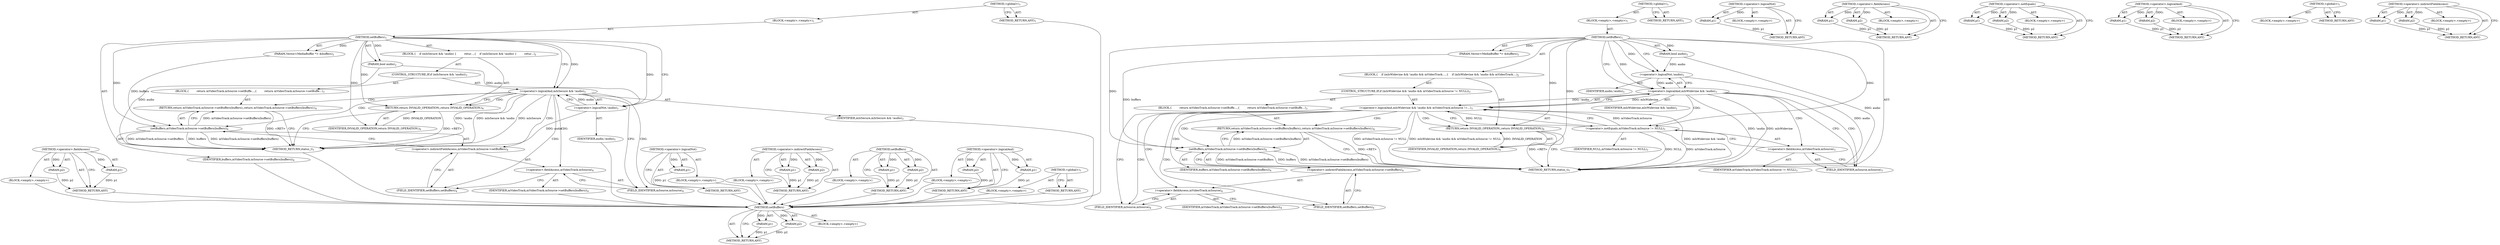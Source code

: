digraph "&lt;operator&gt;.indirectFieldAccess" {
vulnerable_68 [label=<(METHOD,&lt;operator&gt;.fieldAccess)>];
vulnerable_69 [label=<(PARAM,p1)>];
vulnerable_70 [label=<(PARAM,p2)>];
vulnerable_71 [label=<(BLOCK,&lt;empty&gt;,&lt;empty&gt;)>];
vulnerable_72 [label=<(METHOD_RETURN,ANY)>];
vulnerable_6 [label=<(METHOD,&lt;global&gt;)<SUB>1</SUB>>];
vulnerable_7 [label=<(BLOCK,&lt;empty&gt;,&lt;empty&gt;)<SUB>1</SUB>>];
vulnerable_8 [label=<(METHOD,setBuffers)<SUB>1</SUB>>];
vulnerable_9 [label=<(PARAM,bool audio)<SUB>2</SUB>>];
vulnerable_10 [label=<(PARAM,Vector&lt;MediaBuffer *&gt; &amp;buffers)<SUB>2</SUB>>];
vulnerable_11 [label=<(BLOCK,{
    if (mIsSecure &amp;&amp; !audio) {
         retur...,{
    if (mIsSecure &amp;&amp; !audio) {
         retur...)<SUB>2</SUB>>];
vulnerable_12 [label=<(CONTROL_STRUCTURE,IF,if (mIsSecure &amp;&amp; !audio))<SUB>3</SUB>>];
vulnerable_13 [label=<(&lt;operator&gt;.logicalAnd,mIsSecure &amp;&amp; !audio)<SUB>3</SUB>>];
vulnerable_14 [label=<(IDENTIFIER,mIsSecure,mIsSecure &amp;&amp; !audio)<SUB>3</SUB>>];
vulnerable_15 [label=<(&lt;operator&gt;.logicalNot,!audio)<SUB>3</SUB>>];
vulnerable_16 [label=<(IDENTIFIER,audio,!audio)<SUB>3</SUB>>];
vulnerable_17 [label=<(BLOCK,{
         return mVideoTrack.mSource-&gt;setBuffe...,{
         return mVideoTrack.mSource-&gt;setBuffe...)<SUB>3</SUB>>];
vulnerable_18 [label=<(RETURN,return mVideoTrack.mSource-&gt;setBuffers(buffers);,return mVideoTrack.mSource-&gt;setBuffers(buffers);)<SUB>4</SUB>>];
vulnerable_19 [label=<(setBuffers,mVideoTrack.mSource-&gt;setBuffers(buffers))<SUB>4</SUB>>];
vulnerable_20 [label=<(&lt;operator&gt;.indirectFieldAccess,mVideoTrack.mSource-&gt;setBuffers)<SUB>4</SUB>>];
vulnerable_21 [label=<(&lt;operator&gt;.fieldAccess,mVideoTrack.mSource)<SUB>4</SUB>>];
vulnerable_22 [label=<(IDENTIFIER,mVideoTrack,mVideoTrack.mSource-&gt;setBuffers(buffers))<SUB>4</SUB>>];
vulnerable_23 [label=<(FIELD_IDENTIFIER,mSource,mSource)<SUB>4</SUB>>];
vulnerable_24 [label=<(FIELD_IDENTIFIER,setBuffers,setBuffers)<SUB>4</SUB>>];
vulnerable_25 [label=<(IDENTIFIER,buffers,mVideoTrack.mSource-&gt;setBuffers(buffers))<SUB>4</SUB>>];
vulnerable_26 [label=<(RETURN,return INVALID_OPERATION;,return INVALID_OPERATION;)<SUB>6</SUB>>];
vulnerable_27 [label=<(IDENTIFIER,INVALID_OPERATION,return INVALID_OPERATION;)<SUB>6</SUB>>];
vulnerable_28 [label=<(METHOD_RETURN,status_t)<SUB>1</SUB>>];
vulnerable_30 [label=<(METHOD_RETURN,ANY)<SUB>1</SUB>>];
vulnerable_54 [label=<(METHOD,&lt;operator&gt;.logicalNot)>];
vulnerable_55 [label=<(PARAM,p1)>];
vulnerable_56 [label=<(BLOCK,&lt;empty&gt;,&lt;empty&gt;)>];
vulnerable_57 [label=<(METHOD_RETURN,ANY)>];
vulnerable_63 [label=<(METHOD,&lt;operator&gt;.indirectFieldAccess)>];
vulnerable_64 [label=<(PARAM,p1)>];
vulnerable_65 [label=<(PARAM,p2)>];
vulnerable_66 [label=<(BLOCK,&lt;empty&gt;,&lt;empty&gt;)>];
vulnerable_67 [label=<(METHOD_RETURN,ANY)>];
vulnerable_58 [label=<(METHOD,setBuffers)>];
vulnerable_59 [label=<(PARAM,p1)>];
vulnerable_60 [label=<(PARAM,p2)>];
vulnerable_61 [label=<(BLOCK,&lt;empty&gt;,&lt;empty&gt;)>];
vulnerable_62 [label=<(METHOD_RETURN,ANY)>];
vulnerable_49 [label=<(METHOD,&lt;operator&gt;.logicalAnd)>];
vulnerable_50 [label=<(PARAM,p1)>];
vulnerable_51 [label=<(PARAM,p2)>];
vulnerable_52 [label=<(BLOCK,&lt;empty&gt;,&lt;empty&gt;)>];
vulnerable_53 [label=<(METHOD_RETURN,ANY)>];
vulnerable_43 [label=<(METHOD,&lt;global&gt;)<SUB>1</SUB>>];
vulnerable_44 [label=<(BLOCK,&lt;empty&gt;,&lt;empty&gt;)>];
vulnerable_45 [label=<(METHOD_RETURN,ANY)>];
fixed_74 [label=<(METHOD,setBuffers)>];
fixed_75 [label=<(PARAM,p1)>];
fixed_76 [label=<(PARAM,p2)>];
fixed_77 [label=<(BLOCK,&lt;empty&gt;,&lt;empty&gt;)>];
fixed_78 [label=<(METHOD_RETURN,ANY)>];
fixed_6 [label=<(METHOD,&lt;global&gt;)<SUB>1</SUB>>];
fixed_7 [label=<(BLOCK,&lt;empty&gt;,&lt;empty&gt;)<SUB>1</SUB>>];
fixed_8 [label=<(METHOD,setBuffers)<SUB>1</SUB>>];
fixed_9 [label=<(PARAM,bool audio)<SUB>2</SUB>>];
fixed_10 [label=<(PARAM,Vector&lt;MediaBuffer *&gt; &amp;buffers)<SUB>2</SUB>>];
fixed_11 [label=<(BLOCK,{
    if (mIsWidevine &amp;&amp; !audio &amp;&amp; mVideoTrack....,{
    if (mIsWidevine &amp;&amp; !audio &amp;&amp; mVideoTrack....)<SUB>2</SUB>>];
fixed_12 [label=<(CONTROL_STRUCTURE,IF,if (mIsWidevine &amp;&amp; !audio &amp;&amp; mVideoTrack.mSource != NULL))<SUB>3</SUB>>];
fixed_13 [label=<(&lt;operator&gt;.logicalAnd,mIsWidevine &amp;&amp; !audio &amp;&amp; mVideoTrack.mSource !=...)<SUB>3</SUB>>];
fixed_14 [label=<(&lt;operator&gt;.logicalAnd,mIsWidevine &amp;&amp; !audio)<SUB>3</SUB>>];
fixed_15 [label=<(IDENTIFIER,mIsWidevine,mIsWidevine &amp;&amp; !audio)<SUB>3</SUB>>];
fixed_16 [label=<(&lt;operator&gt;.logicalNot,!audio)<SUB>3</SUB>>];
fixed_17 [label=<(IDENTIFIER,audio,!audio)<SUB>3</SUB>>];
fixed_18 [label=<(&lt;operator&gt;.notEquals,mVideoTrack.mSource != NULL)<SUB>3</SUB>>];
fixed_19 [label=<(&lt;operator&gt;.fieldAccess,mVideoTrack.mSource)<SUB>3</SUB>>];
fixed_20 [label=<(IDENTIFIER,mVideoTrack,mVideoTrack.mSource != NULL)<SUB>3</SUB>>];
fixed_21 [label=<(FIELD_IDENTIFIER,mSource,mSource)<SUB>3</SUB>>];
fixed_22 [label=<(IDENTIFIER,NULL,mVideoTrack.mSource != NULL)<SUB>3</SUB>>];
fixed_23 [label=<(BLOCK,{
         return mVideoTrack.mSource-&gt;setBuffe...,{
         return mVideoTrack.mSource-&gt;setBuffe...)<SUB>3</SUB>>];
fixed_24 [label=<(RETURN,return mVideoTrack.mSource-&gt;setBuffers(buffers);,return mVideoTrack.mSource-&gt;setBuffers(buffers);)<SUB>4</SUB>>];
fixed_25 [label=<(setBuffers,mVideoTrack.mSource-&gt;setBuffers(buffers))<SUB>4</SUB>>];
fixed_26 [label=<(&lt;operator&gt;.indirectFieldAccess,mVideoTrack.mSource-&gt;setBuffers)<SUB>4</SUB>>];
fixed_27 [label=<(&lt;operator&gt;.fieldAccess,mVideoTrack.mSource)<SUB>4</SUB>>];
fixed_28 [label=<(IDENTIFIER,mVideoTrack,mVideoTrack.mSource-&gt;setBuffers(buffers))<SUB>4</SUB>>];
fixed_29 [label=<(FIELD_IDENTIFIER,mSource,mSource)<SUB>4</SUB>>];
fixed_30 [label=<(FIELD_IDENTIFIER,setBuffers,setBuffers)<SUB>4</SUB>>];
fixed_31 [label=<(IDENTIFIER,buffers,mVideoTrack.mSource-&gt;setBuffers(buffers))<SUB>4</SUB>>];
fixed_32 [label=<(RETURN,return INVALID_OPERATION;,return INVALID_OPERATION;)<SUB>6</SUB>>];
fixed_33 [label=<(IDENTIFIER,INVALID_OPERATION,return INVALID_OPERATION;)<SUB>6</SUB>>];
fixed_34 [label=<(METHOD_RETURN,status_t)<SUB>1</SUB>>];
fixed_36 [label=<(METHOD_RETURN,ANY)<SUB>1</SUB>>];
fixed_60 [label=<(METHOD,&lt;operator&gt;.logicalNot)>];
fixed_61 [label=<(PARAM,p1)>];
fixed_62 [label=<(BLOCK,&lt;empty&gt;,&lt;empty&gt;)>];
fixed_63 [label=<(METHOD_RETURN,ANY)>];
fixed_69 [label=<(METHOD,&lt;operator&gt;.fieldAccess)>];
fixed_70 [label=<(PARAM,p1)>];
fixed_71 [label=<(PARAM,p2)>];
fixed_72 [label=<(BLOCK,&lt;empty&gt;,&lt;empty&gt;)>];
fixed_73 [label=<(METHOD_RETURN,ANY)>];
fixed_64 [label=<(METHOD,&lt;operator&gt;.notEquals)>];
fixed_65 [label=<(PARAM,p1)>];
fixed_66 [label=<(PARAM,p2)>];
fixed_67 [label=<(BLOCK,&lt;empty&gt;,&lt;empty&gt;)>];
fixed_68 [label=<(METHOD_RETURN,ANY)>];
fixed_55 [label=<(METHOD,&lt;operator&gt;.logicalAnd)>];
fixed_56 [label=<(PARAM,p1)>];
fixed_57 [label=<(PARAM,p2)>];
fixed_58 [label=<(BLOCK,&lt;empty&gt;,&lt;empty&gt;)>];
fixed_59 [label=<(METHOD_RETURN,ANY)>];
fixed_49 [label=<(METHOD,&lt;global&gt;)<SUB>1</SUB>>];
fixed_50 [label=<(BLOCK,&lt;empty&gt;,&lt;empty&gt;)>];
fixed_51 [label=<(METHOD_RETURN,ANY)>];
fixed_79 [label=<(METHOD,&lt;operator&gt;.indirectFieldAccess)>];
fixed_80 [label=<(PARAM,p1)>];
fixed_81 [label=<(PARAM,p2)>];
fixed_82 [label=<(BLOCK,&lt;empty&gt;,&lt;empty&gt;)>];
fixed_83 [label=<(METHOD_RETURN,ANY)>];
vulnerable_68 -> vulnerable_69  [key=0, label="AST: "];
vulnerable_68 -> vulnerable_69  [key=1, label="DDG: "];
vulnerable_68 -> vulnerable_71  [key=0, label="AST: "];
vulnerable_68 -> vulnerable_70  [key=0, label="AST: "];
vulnerable_68 -> vulnerable_70  [key=1, label="DDG: "];
vulnerable_68 -> vulnerable_72  [key=0, label="AST: "];
vulnerable_68 -> vulnerable_72  [key=1, label="CFG: "];
vulnerable_69 -> vulnerable_72  [key=0, label="DDG: p1"];
vulnerable_70 -> vulnerable_72  [key=0, label="DDG: p2"];
vulnerable_71 -> fixed_74  [key=0];
vulnerable_72 -> fixed_74  [key=0];
vulnerable_6 -> vulnerable_7  [key=0, label="AST: "];
vulnerable_6 -> vulnerable_30  [key=0, label="AST: "];
vulnerable_6 -> vulnerable_30  [key=1, label="CFG: "];
vulnerable_7 -> vulnerable_8  [key=0, label="AST: "];
vulnerable_8 -> vulnerable_9  [key=0, label="AST: "];
vulnerable_8 -> vulnerable_9  [key=1, label="DDG: "];
vulnerable_8 -> vulnerable_10  [key=0, label="AST: "];
vulnerable_8 -> vulnerable_10  [key=1, label="DDG: "];
vulnerable_8 -> vulnerable_11  [key=0, label="AST: "];
vulnerable_8 -> vulnerable_28  [key=0, label="AST: "];
vulnerable_8 -> vulnerable_13  [key=0, label="CFG: "];
vulnerable_8 -> vulnerable_13  [key=1, label="DDG: "];
vulnerable_8 -> vulnerable_15  [key=0, label="CFG: "];
vulnerable_8 -> vulnerable_15  [key=1, label="DDG: "];
vulnerable_8 -> vulnerable_26  [key=0, label="DDG: "];
vulnerable_8 -> vulnerable_27  [key=0, label="DDG: "];
vulnerable_8 -> vulnerable_19  [key=0, label="DDG: "];
vulnerable_9 -> vulnerable_28  [key=0, label="DDG: audio"];
vulnerable_9 -> vulnerable_15  [key=0, label="DDG: audio"];
vulnerable_10 -> vulnerable_19  [key=0, label="DDG: buffers"];
vulnerable_11 -> vulnerable_12  [key=0, label="AST: "];
vulnerable_11 -> vulnerable_26  [key=0, label="AST: "];
vulnerable_12 -> vulnerable_13  [key=0, label="AST: "];
vulnerable_12 -> vulnerable_17  [key=0, label="AST: "];
vulnerable_13 -> vulnerable_14  [key=0, label="AST: "];
vulnerable_13 -> vulnerable_15  [key=0, label="AST: "];
vulnerable_13 -> vulnerable_23  [key=0, label="CFG: "];
vulnerable_13 -> vulnerable_23  [key=1, label="CDG: "];
vulnerable_13 -> vulnerable_26  [key=0, label="CFG: "];
vulnerable_13 -> vulnerable_26  [key=1, label="CDG: "];
vulnerable_13 -> vulnerable_28  [key=0, label="DDG: !audio"];
vulnerable_13 -> vulnerable_28  [key=1, label="DDG: mIsSecure &amp;&amp; !audio"];
vulnerable_13 -> vulnerable_28  [key=2, label="DDG: mIsSecure"];
vulnerable_13 -> vulnerable_24  [key=0, label="CDG: "];
vulnerable_13 -> vulnerable_21  [key=0, label="CDG: "];
vulnerable_13 -> vulnerable_18  [key=0, label="CDG: "];
vulnerable_13 -> vulnerable_19  [key=0, label="CDG: "];
vulnerable_13 -> vulnerable_20  [key=0, label="CDG: "];
vulnerable_14 -> fixed_74  [key=0];
vulnerable_15 -> vulnerable_16  [key=0, label="AST: "];
vulnerable_15 -> vulnerable_13  [key=0, label="CFG: "];
vulnerable_15 -> vulnerable_13  [key=1, label="DDG: audio"];
vulnerable_15 -> vulnerable_28  [key=0, label="DDG: audio"];
vulnerable_16 -> fixed_74  [key=0];
vulnerable_17 -> vulnerable_18  [key=0, label="AST: "];
vulnerable_18 -> vulnerable_19  [key=0, label="AST: "];
vulnerable_18 -> vulnerable_28  [key=0, label="CFG: "];
vulnerable_18 -> vulnerable_28  [key=1, label="DDG: &lt;RET&gt;"];
vulnerable_19 -> vulnerable_20  [key=0, label="AST: "];
vulnerable_19 -> vulnerable_25  [key=0, label="AST: "];
vulnerable_19 -> vulnerable_18  [key=0, label="CFG: "];
vulnerable_19 -> vulnerable_18  [key=1, label="DDG: mVideoTrack.mSource-&gt;setBuffers(buffers)"];
vulnerable_19 -> vulnerable_28  [key=0, label="DDG: mVideoTrack.mSource-&gt;setBuffers"];
vulnerable_19 -> vulnerable_28  [key=1, label="DDG: buffers"];
vulnerable_19 -> vulnerable_28  [key=2, label="DDG: mVideoTrack.mSource-&gt;setBuffers(buffers)"];
vulnerable_20 -> vulnerable_21  [key=0, label="AST: "];
vulnerable_20 -> vulnerable_24  [key=0, label="AST: "];
vulnerable_20 -> vulnerable_19  [key=0, label="CFG: "];
vulnerable_21 -> vulnerable_22  [key=0, label="AST: "];
vulnerable_21 -> vulnerable_23  [key=0, label="AST: "];
vulnerable_21 -> vulnerable_24  [key=0, label="CFG: "];
vulnerable_22 -> fixed_74  [key=0];
vulnerable_23 -> vulnerable_21  [key=0, label="CFG: "];
vulnerable_24 -> vulnerable_20  [key=0, label="CFG: "];
vulnerable_25 -> fixed_74  [key=0];
vulnerable_26 -> vulnerable_27  [key=0, label="AST: "];
vulnerable_26 -> vulnerable_28  [key=0, label="CFG: "];
vulnerable_26 -> vulnerable_28  [key=1, label="DDG: &lt;RET&gt;"];
vulnerable_27 -> vulnerable_26  [key=0, label="DDG: INVALID_OPERATION"];
vulnerable_28 -> fixed_74  [key=0];
vulnerable_30 -> fixed_74  [key=0];
vulnerable_54 -> vulnerable_55  [key=0, label="AST: "];
vulnerable_54 -> vulnerable_55  [key=1, label="DDG: "];
vulnerable_54 -> vulnerable_56  [key=0, label="AST: "];
vulnerable_54 -> vulnerable_57  [key=0, label="AST: "];
vulnerable_54 -> vulnerable_57  [key=1, label="CFG: "];
vulnerable_55 -> vulnerable_57  [key=0, label="DDG: p1"];
vulnerable_56 -> fixed_74  [key=0];
vulnerable_57 -> fixed_74  [key=0];
vulnerable_63 -> vulnerable_64  [key=0, label="AST: "];
vulnerable_63 -> vulnerable_64  [key=1, label="DDG: "];
vulnerable_63 -> vulnerable_66  [key=0, label="AST: "];
vulnerable_63 -> vulnerable_65  [key=0, label="AST: "];
vulnerable_63 -> vulnerable_65  [key=1, label="DDG: "];
vulnerable_63 -> vulnerable_67  [key=0, label="AST: "];
vulnerable_63 -> vulnerable_67  [key=1, label="CFG: "];
vulnerable_64 -> vulnerable_67  [key=0, label="DDG: p1"];
vulnerable_65 -> vulnerable_67  [key=0, label="DDG: p2"];
vulnerable_66 -> fixed_74  [key=0];
vulnerable_67 -> fixed_74  [key=0];
vulnerable_58 -> vulnerable_59  [key=0, label="AST: "];
vulnerable_58 -> vulnerable_59  [key=1, label="DDG: "];
vulnerable_58 -> vulnerable_61  [key=0, label="AST: "];
vulnerable_58 -> vulnerable_60  [key=0, label="AST: "];
vulnerable_58 -> vulnerable_60  [key=1, label="DDG: "];
vulnerable_58 -> vulnerable_62  [key=0, label="AST: "];
vulnerable_58 -> vulnerable_62  [key=1, label="CFG: "];
vulnerable_59 -> vulnerable_62  [key=0, label="DDG: p1"];
vulnerable_60 -> vulnerable_62  [key=0, label="DDG: p2"];
vulnerable_61 -> fixed_74  [key=0];
vulnerable_62 -> fixed_74  [key=0];
vulnerable_49 -> vulnerable_50  [key=0, label="AST: "];
vulnerable_49 -> vulnerable_50  [key=1, label="DDG: "];
vulnerable_49 -> vulnerable_52  [key=0, label="AST: "];
vulnerable_49 -> vulnerable_51  [key=0, label="AST: "];
vulnerable_49 -> vulnerable_51  [key=1, label="DDG: "];
vulnerable_49 -> vulnerable_53  [key=0, label="AST: "];
vulnerable_49 -> vulnerable_53  [key=1, label="CFG: "];
vulnerable_50 -> vulnerable_53  [key=0, label="DDG: p1"];
vulnerable_51 -> vulnerable_53  [key=0, label="DDG: p2"];
vulnerable_52 -> fixed_74  [key=0];
vulnerable_53 -> fixed_74  [key=0];
vulnerable_43 -> vulnerable_44  [key=0, label="AST: "];
vulnerable_43 -> vulnerable_45  [key=0, label="AST: "];
vulnerable_43 -> vulnerable_45  [key=1, label="CFG: "];
vulnerable_44 -> fixed_74  [key=0];
vulnerable_45 -> fixed_74  [key=0];
fixed_74 -> fixed_75  [key=0, label="AST: "];
fixed_74 -> fixed_75  [key=1, label="DDG: "];
fixed_74 -> fixed_77  [key=0, label="AST: "];
fixed_74 -> fixed_76  [key=0, label="AST: "];
fixed_74 -> fixed_76  [key=1, label="DDG: "];
fixed_74 -> fixed_78  [key=0, label="AST: "];
fixed_74 -> fixed_78  [key=1, label="CFG: "];
fixed_75 -> fixed_78  [key=0, label="DDG: p1"];
fixed_76 -> fixed_78  [key=0, label="DDG: p2"];
fixed_6 -> fixed_7  [key=0, label="AST: "];
fixed_6 -> fixed_36  [key=0, label="AST: "];
fixed_6 -> fixed_36  [key=1, label="CFG: "];
fixed_7 -> fixed_8  [key=0, label="AST: "];
fixed_8 -> fixed_9  [key=0, label="AST: "];
fixed_8 -> fixed_9  [key=1, label="DDG: "];
fixed_8 -> fixed_10  [key=0, label="AST: "];
fixed_8 -> fixed_10  [key=1, label="DDG: "];
fixed_8 -> fixed_11  [key=0, label="AST: "];
fixed_8 -> fixed_34  [key=0, label="AST: "];
fixed_8 -> fixed_14  [key=0, label="CFG: "];
fixed_8 -> fixed_14  [key=1, label="DDG: "];
fixed_8 -> fixed_16  [key=0, label="CFG: "];
fixed_8 -> fixed_16  [key=1, label="DDG: "];
fixed_8 -> fixed_32  [key=0, label="DDG: "];
fixed_8 -> fixed_33  [key=0, label="DDG: "];
fixed_8 -> fixed_18  [key=0, label="DDG: "];
fixed_8 -> fixed_25  [key=0, label="DDG: "];
fixed_9 -> fixed_34  [key=0, label="DDG: audio"];
fixed_9 -> fixed_16  [key=0, label="DDG: audio"];
fixed_10 -> fixed_25  [key=0, label="DDG: buffers"];
fixed_11 -> fixed_12  [key=0, label="AST: "];
fixed_11 -> fixed_32  [key=0, label="AST: "];
fixed_12 -> fixed_13  [key=0, label="AST: "];
fixed_12 -> fixed_23  [key=0, label="AST: "];
fixed_13 -> fixed_14  [key=0, label="AST: "];
fixed_13 -> fixed_18  [key=0, label="AST: "];
fixed_13 -> fixed_29  [key=0, label="CFG: "];
fixed_13 -> fixed_29  [key=1, label="CDG: "];
fixed_13 -> fixed_32  [key=0, label="CFG: "];
fixed_13 -> fixed_32  [key=1, label="CDG: "];
fixed_13 -> fixed_34  [key=0, label="DDG: mIsWidevine &amp;&amp; !audio"];
fixed_13 -> fixed_34  [key=1, label="DDG: mVideoTrack.mSource != NULL"];
fixed_13 -> fixed_34  [key=2, label="DDG: mIsWidevine &amp;&amp; !audio &amp;&amp; mVideoTrack.mSource != NULL"];
fixed_13 -> fixed_24  [key=0, label="CDG: "];
fixed_13 -> fixed_30  [key=0, label="CDG: "];
fixed_13 -> fixed_26  [key=0, label="CDG: "];
fixed_13 -> fixed_25  [key=0, label="CDG: "];
fixed_13 -> fixed_27  [key=0, label="CDG: "];
fixed_14 -> fixed_15  [key=0, label="AST: "];
fixed_14 -> fixed_16  [key=0, label="AST: "];
fixed_14 -> fixed_13  [key=0, label="CFG: "];
fixed_14 -> fixed_13  [key=1, label="DDG: mIsWidevine"];
fixed_14 -> fixed_13  [key=2, label="DDG: !audio"];
fixed_14 -> fixed_21  [key=0, label="CFG: "];
fixed_14 -> fixed_21  [key=1, label="CDG: "];
fixed_14 -> fixed_34  [key=0, label="DDG: !audio"];
fixed_14 -> fixed_34  [key=1, label="DDG: mIsWidevine"];
fixed_14 -> fixed_18  [key=0, label="CDG: "];
fixed_14 -> fixed_19  [key=0, label="CDG: "];
fixed_16 -> fixed_17  [key=0, label="AST: "];
fixed_16 -> fixed_14  [key=0, label="CFG: "];
fixed_16 -> fixed_14  [key=1, label="DDG: audio"];
fixed_16 -> fixed_34  [key=0, label="DDG: audio"];
fixed_18 -> fixed_19  [key=0, label="AST: "];
fixed_18 -> fixed_22  [key=0, label="AST: "];
fixed_18 -> fixed_13  [key=0, label="CFG: "];
fixed_18 -> fixed_13  [key=1, label="DDG: mVideoTrack.mSource"];
fixed_18 -> fixed_13  [key=2, label="DDG: NULL"];
fixed_18 -> fixed_34  [key=0, label="DDG: mVideoTrack.mSource"];
fixed_18 -> fixed_34  [key=1, label="DDG: NULL"];
fixed_19 -> fixed_20  [key=0, label="AST: "];
fixed_19 -> fixed_21  [key=0, label="AST: "];
fixed_19 -> fixed_18  [key=0, label="CFG: "];
fixed_21 -> fixed_19  [key=0, label="CFG: "];
fixed_23 -> fixed_24  [key=0, label="AST: "];
fixed_24 -> fixed_25  [key=0, label="AST: "];
fixed_24 -> fixed_34  [key=0, label="CFG: "];
fixed_24 -> fixed_34  [key=1, label="DDG: &lt;RET&gt;"];
fixed_25 -> fixed_26  [key=0, label="AST: "];
fixed_25 -> fixed_31  [key=0, label="AST: "];
fixed_25 -> fixed_24  [key=0, label="CFG: "];
fixed_25 -> fixed_24  [key=1, label="DDG: mVideoTrack.mSource-&gt;setBuffers(buffers)"];
fixed_25 -> fixed_34  [key=0, label="DDG: mVideoTrack.mSource-&gt;setBuffers"];
fixed_25 -> fixed_34  [key=1, label="DDG: buffers"];
fixed_25 -> fixed_34  [key=2, label="DDG: mVideoTrack.mSource-&gt;setBuffers(buffers)"];
fixed_26 -> fixed_27  [key=0, label="AST: "];
fixed_26 -> fixed_30  [key=0, label="AST: "];
fixed_26 -> fixed_25  [key=0, label="CFG: "];
fixed_27 -> fixed_28  [key=0, label="AST: "];
fixed_27 -> fixed_29  [key=0, label="AST: "];
fixed_27 -> fixed_30  [key=0, label="CFG: "];
fixed_29 -> fixed_27  [key=0, label="CFG: "];
fixed_30 -> fixed_26  [key=0, label="CFG: "];
fixed_32 -> fixed_33  [key=0, label="AST: "];
fixed_32 -> fixed_34  [key=0, label="CFG: "];
fixed_32 -> fixed_34  [key=1, label="DDG: &lt;RET&gt;"];
fixed_33 -> fixed_32  [key=0, label="DDG: INVALID_OPERATION"];
fixed_60 -> fixed_61  [key=0, label="AST: "];
fixed_60 -> fixed_61  [key=1, label="DDG: "];
fixed_60 -> fixed_62  [key=0, label="AST: "];
fixed_60 -> fixed_63  [key=0, label="AST: "];
fixed_60 -> fixed_63  [key=1, label="CFG: "];
fixed_61 -> fixed_63  [key=0, label="DDG: p1"];
fixed_69 -> fixed_70  [key=0, label="AST: "];
fixed_69 -> fixed_70  [key=1, label="DDG: "];
fixed_69 -> fixed_72  [key=0, label="AST: "];
fixed_69 -> fixed_71  [key=0, label="AST: "];
fixed_69 -> fixed_71  [key=1, label="DDG: "];
fixed_69 -> fixed_73  [key=0, label="AST: "];
fixed_69 -> fixed_73  [key=1, label="CFG: "];
fixed_70 -> fixed_73  [key=0, label="DDG: p1"];
fixed_71 -> fixed_73  [key=0, label="DDG: p2"];
fixed_64 -> fixed_65  [key=0, label="AST: "];
fixed_64 -> fixed_65  [key=1, label="DDG: "];
fixed_64 -> fixed_67  [key=0, label="AST: "];
fixed_64 -> fixed_66  [key=0, label="AST: "];
fixed_64 -> fixed_66  [key=1, label="DDG: "];
fixed_64 -> fixed_68  [key=0, label="AST: "];
fixed_64 -> fixed_68  [key=1, label="CFG: "];
fixed_65 -> fixed_68  [key=0, label="DDG: p1"];
fixed_66 -> fixed_68  [key=0, label="DDG: p2"];
fixed_55 -> fixed_56  [key=0, label="AST: "];
fixed_55 -> fixed_56  [key=1, label="DDG: "];
fixed_55 -> fixed_58  [key=0, label="AST: "];
fixed_55 -> fixed_57  [key=0, label="AST: "];
fixed_55 -> fixed_57  [key=1, label="DDG: "];
fixed_55 -> fixed_59  [key=0, label="AST: "];
fixed_55 -> fixed_59  [key=1, label="CFG: "];
fixed_56 -> fixed_59  [key=0, label="DDG: p1"];
fixed_57 -> fixed_59  [key=0, label="DDG: p2"];
fixed_49 -> fixed_50  [key=0, label="AST: "];
fixed_49 -> fixed_51  [key=0, label="AST: "];
fixed_49 -> fixed_51  [key=1, label="CFG: "];
fixed_79 -> fixed_80  [key=0, label="AST: "];
fixed_79 -> fixed_80  [key=1, label="DDG: "];
fixed_79 -> fixed_82  [key=0, label="AST: "];
fixed_79 -> fixed_81  [key=0, label="AST: "];
fixed_79 -> fixed_81  [key=1, label="DDG: "];
fixed_79 -> fixed_83  [key=0, label="AST: "];
fixed_79 -> fixed_83  [key=1, label="CFG: "];
fixed_80 -> fixed_83  [key=0, label="DDG: p1"];
fixed_81 -> fixed_83  [key=0, label="DDG: p2"];
}
